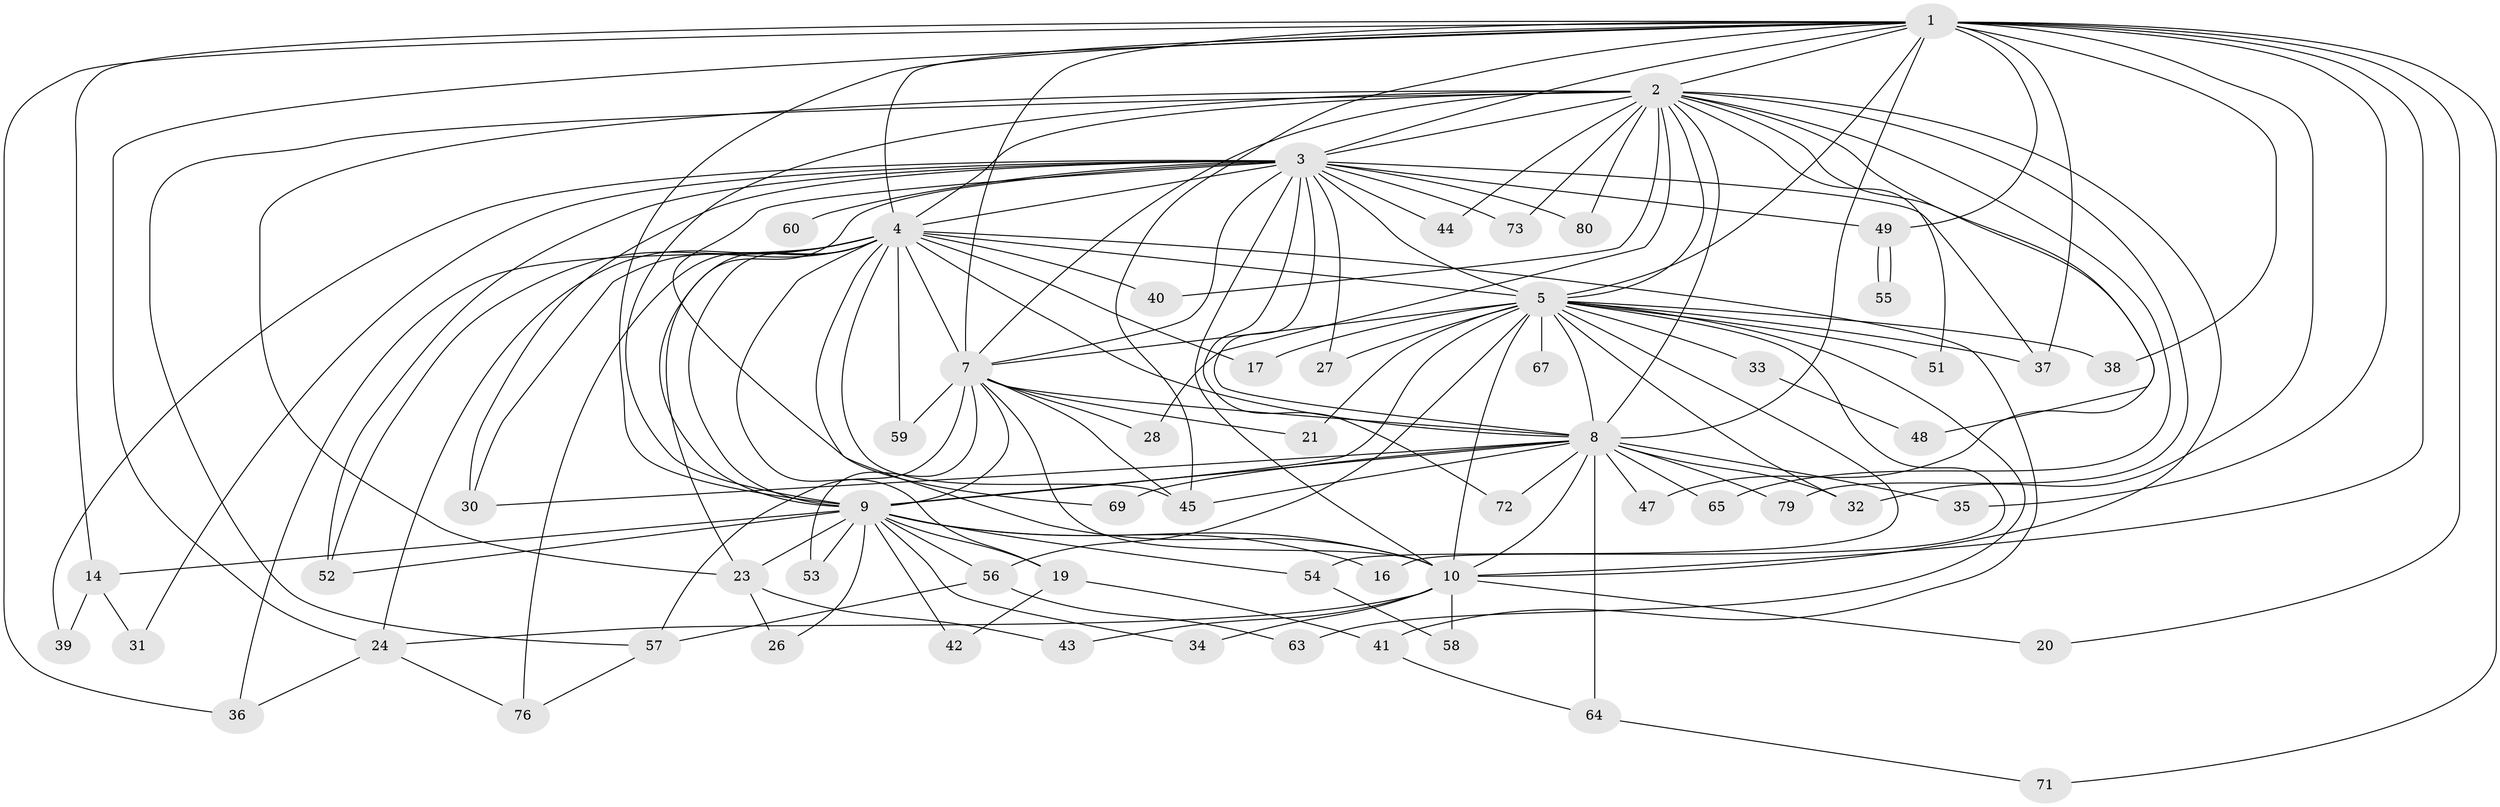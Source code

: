 // original degree distribution, {21: 0.024691358024691357, 22: 0.012345679012345678, 18: 0.024691358024691357, 17: 0.012345679012345678, 15: 0.024691358024691357, 19: 0.024691358024691357, 4: 0.07407407407407407, 6: 0.012345679012345678, 5: 0.04938271604938271, 2: 0.5679012345679012, 8: 0.012345679012345678, 3: 0.16049382716049382}
// Generated by graph-tools (version 1.1) at 2025/41/03/06/25 10:41:40]
// undirected, 60 vertices, 146 edges
graph export_dot {
graph [start="1"]
  node [color=gray90,style=filled];
  1 [super="+12"];
  2 [super="+66"];
  3 [super="+18"];
  4 [super="+13"];
  5 [super="+6"];
  7 [super="+68"];
  8 [super="+25"];
  9 [super="+11"];
  10 [super="+15"];
  14 [super="+50"];
  16;
  17;
  19 [super="+22"];
  20;
  21;
  23 [super="+29"];
  24 [super="+70"];
  26;
  27;
  28;
  30 [super="+77"];
  31;
  32 [super="+46"];
  33;
  34;
  35;
  36 [super="+62"];
  37 [super="+74"];
  38;
  39;
  40;
  41;
  42;
  43;
  44;
  45 [super="+75"];
  47;
  48;
  49;
  51;
  52 [super="+61"];
  53;
  54;
  55;
  56;
  57 [super="+78"];
  58;
  59;
  60;
  63;
  64;
  65;
  67;
  69;
  71;
  72;
  73;
  76;
  79;
  80 [super="+81"];
  1 -- 2;
  1 -- 3 [weight=2];
  1 -- 4 [weight=2];
  1 -- 5 [weight=2];
  1 -- 7;
  1 -- 8 [weight=2];
  1 -- 9;
  1 -- 10 [weight=2];
  1 -- 20;
  1 -- 24;
  1 -- 38;
  1 -- 45;
  1 -- 49;
  1 -- 71;
  1 -- 35;
  1 -- 14 [weight=2];
  1 -- 32;
  1 -- 37;
  1 -- 36;
  2 -- 3;
  2 -- 4;
  2 -- 5 [weight=2];
  2 -- 7;
  2 -- 8;
  2 -- 9;
  2 -- 10;
  2 -- 28;
  2 -- 40;
  2 -- 44;
  2 -- 47;
  2 -- 48;
  2 -- 51;
  2 -- 65;
  2 -- 73;
  2 -- 79;
  2 -- 80 [weight=2];
  2 -- 23;
  2 -- 57;
  3 -- 4;
  3 -- 5 [weight=2];
  3 -- 7;
  3 -- 8;
  3 -- 9;
  3 -- 10;
  3 -- 31;
  3 -- 39;
  3 -- 44;
  3 -- 60 [weight=2];
  3 -- 69;
  3 -- 73;
  3 -- 80;
  3 -- 37;
  3 -- 72;
  3 -- 49;
  3 -- 27;
  3 -- 30;
  3 -- 52;
  4 -- 5 [weight=3];
  4 -- 7;
  4 -- 8;
  4 -- 9;
  4 -- 10;
  4 -- 30;
  4 -- 36;
  4 -- 40;
  4 -- 41;
  4 -- 52;
  4 -- 59;
  4 -- 76;
  4 -- 17;
  4 -- 19 [weight=2];
  4 -- 23;
  4 -- 24;
  4 -- 45;
  5 -- 7 [weight=2];
  5 -- 8 [weight=2];
  5 -- 9 [weight=3];
  5 -- 10 [weight=2];
  5 -- 17;
  5 -- 32;
  5 -- 33 [weight=2];
  5 -- 37;
  5 -- 56;
  5 -- 63;
  5 -- 67 [weight=2];
  5 -- 16;
  5 -- 21;
  5 -- 27;
  5 -- 38;
  5 -- 51;
  5 -- 54;
  7 -- 8;
  7 -- 9;
  7 -- 10;
  7 -- 21;
  7 -- 28;
  7 -- 53;
  7 -- 57;
  7 -- 59;
  7 -- 45;
  8 -- 9;
  8 -- 10;
  8 -- 32;
  8 -- 35;
  8 -- 47;
  8 -- 64;
  8 -- 65;
  8 -- 69;
  8 -- 72;
  8 -- 79;
  8 -- 45;
  8 -- 30;
  9 -- 10;
  9 -- 14;
  9 -- 16;
  9 -- 19;
  9 -- 26;
  9 -- 34;
  9 -- 42;
  9 -- 52;
  9 -- 54;
  9 -- 56;
  9 -- 53;
  9 -- 23;
  10 -- 20;
  10 -- 24;
  10 -- 34;
  10 -- 43;
  10 -- 58;
  14 -- 31;
  14 -- 39;
  19 -- 41;
  19 -- 42;
  23 -- 26;
  23 -- 43;
  24 -- 36;
  24 -- 76;
  33 -- 48;
  41 -- 64;
  49 -- 55;
  49 -- 55;
  54 -- 58;
  56 -- 57;
  56 -- 63;
  57 -- 76;
  64 -- 71;
}

